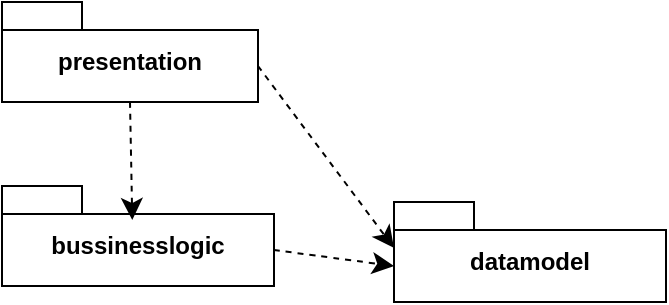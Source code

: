 <mxfile version="26.2.12">
  <diagram name="Page-1" id="7_Adi4_dngAHVN1TchjQ">
    <mxGraphModel dx="1886" dy="1670" grid="1" gridSize="10" guides="1" tooltips="1" connect="1" arrows="1" fold="1" page="1" pageScale="1" pageWidth="850" pageHeight="1100" math="0" shadow="0">
      <root>
        <mxCell id="0" />
        <mxCell id="1" parent="0" />
        <mxCell id="RZEPS5CueiKBCuBcdDsn-1" value="presentation" style="shape=folder;fontStyle=1;spacingTop=10;tabWidth=40;tabHeight=14;tabPosition=left;html=1;whiteSpace=wrap;" vertex="1" parent="1">
          <mxGeometry x="-215" y="-34" width="128" height="50" as="geometry" />
        </mxCell>
        <mxCell id="RZEPS5CueiKBCuBcdDsn-2" value="bussinesslogic" style="shape=folder;fontStyle=1;spacingTop=10;tabWidth=40;tabHeight=14;tabPosition=left;html=1;whiteSpace=wrap;" vertex="1" parent="1">
          <mxGeometry x="-215" y="58" width="136" height="50" as="geometry" />
        </mxCell>
        <mxCell id="RZEPS5CueiKBCuBcdDsn-4" value="datamodel" style="shape=folder;fontStyle=1;spacingTop=10;tabWidth=40;tabHeight=14;tabPosition=left;html=1;whiteSpace=wrap;" vertex="1" parent="1">
          <mxGeometry x="-19" y="66" width="136" height="50" as="geometry" />
        </mxCell>
        <mxCell id="RZEPS5CueiKBCuBcdDsn-5" style="edgeStyle=none;curved=1;rounded=0;orthogonalLoop=1;jettySize=auto;html=1;exitX=0;exitY=0;exitDx=128;exitDy=32;exitPerimeter=0;entryX=0;entryY=0;entryDx=0;entryDy=23;entryPerimeter=0;fontSize=12;startSize=8;endSize=8;dashed=1;" edge="1" parent="1" source="RZEPS5CueiKBCuBcdDsn-1" target="RZEPS5CueiKBCuBcdDsn-4">
          <mxGeometry relative="1" as="geometry" />
        </mxCell>
        <mxCell id="RZEPS5CueiKBCuBcdDsn-6" style="edgeStyle=none;curved=1;rounded=0;orthogonalLoop=1;jettySize=auto;html=1;exitX=0;exitY=0;exitDx=136;exitDy=32;exitPerimeter=0;entryX=0;entryY=0;entryDx=0;entryDy=32;entryPerimeter=0;fontSize=12;startSize=8;endSize=8;dashed=1;" edge="1" parent="1" source="RZEPS5CueiKBCuBcdDsn-2" target="RZEPS5CueiKBCuBcdDsn-4">
          <mxGeometry relative="1" as="geometry" />
        </mxCell>
        <mxCell id="RZEPS5CueiKBCuBcdDsn-8" style="edgeStyle=none;curved=1;rounded=0;orthogonalLoop=1;jettySize=auto;html=1;exitX=0.5;exitY=1;exitDx=0;exitDy=0;exitPerimeter=0;entryX=0.479;entryY=0.34;entryDx=0;entryDy=0;entryPerimeter=0;fontSize=12;startSize=8;endSize=8;dashed=1;" edge="1" parent="1" source="RZEPS5CueiKBCuBcdDsn-1" target="RZEPS5CueiKBCuBcdDsn-2">
          <mxGeometry relative="1" as="geometry" />
        </mxCell>
      </root>
    </mxGraphModel>
  </diagram>
</mxfile>
